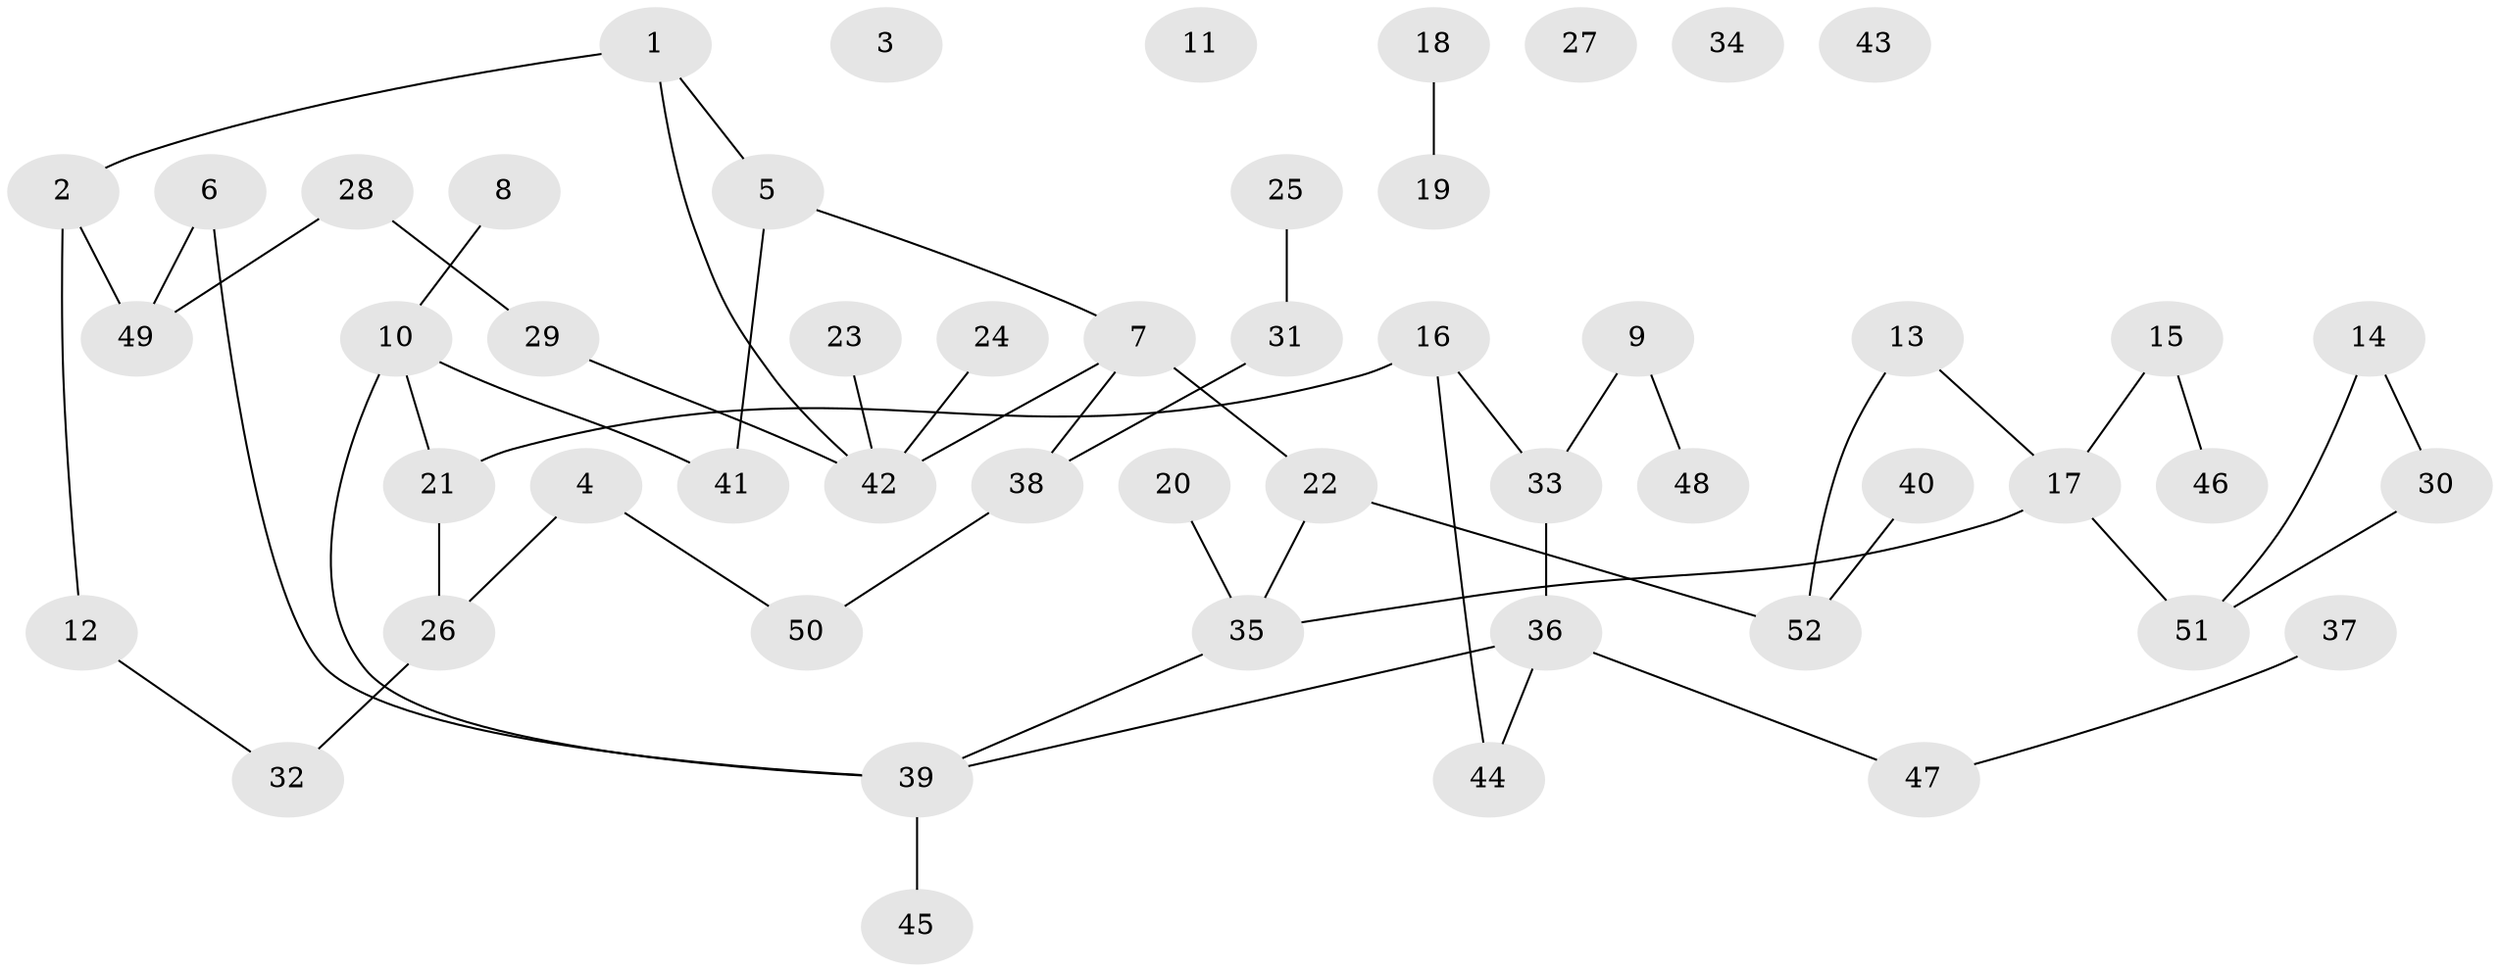 // coarse degree distribution, {4: 0.2692307692307692, 5: 0.038461538461538464, 3: 0.19230769230769232, 2: 0.19230769230769232, 1: 0.3076923076923077}
// Generated by graph-tools (version 1.1) at 2025/35/03/04/25 23:35:55]
// undirected, 52 vertices, 55 edges
graph export_dot {
  node [color=gray90,style=filled];
  1;
  2;
  3;
  4;
  5;
  6;
  7;
  8;
  9;
  10;
  11;
  12;
  13;
  14;
  15;
  16;
  17;
  18;
  19;
  20;
  21;
  22;
  23;
  24;
  25;
  26;
  27;
  28;
  29;
  30;
  31;
  32;
  33;
  34;
  35;
  36;
  37;
  38;
  39;
  40;
  41;
  42;
  43;
  44;
  45;
  46;
  47;
  48;
  49;
  50;
  51;
  52;
  1 -- 2;
  1 -- 5;
  1 -- 42;
  2 -- 12;
  2 -- 49;
  4 -- 26;
  4 -- 50;
  5 -- 7;
  5 -- 41;
  6 -- 39;
  6 -- 49;
  7 -- 22;
  7 -- 38;
  7 -- 42;
  8 -- 10;
  9 -- 33;
  9 -- 48;
  10 -- 21;
  10 -- 39;
  10 -- 41;
  12 -- 32;
  13 -- 17;
  13 -- 52;
  14 -- 30;
  14 -- 51;
  15 -- 17;
  15 -- 46;
  16 -- 21;
  16 -- 33;
  16 -- 44;
  17 -- 35;
  17 -- 51;
  18 -- 19;
  20 -- 35;
  21 -- 26;
  22 -- 35;
  22 -- 52;
  23 -- 42;
  24 -- 42;
  25 -- 31;
  26 -- 32;
  28 -- 29;
  28 -- 49;
  29 -- 42;
  30 -- 51;
  31 -- 38;
  33 -- 36;
  35 -- 39;
  36 -- 39;
  36 -- 44;
  36 -- 47;
  37 -- 47;
  38 -- 50;
  39 -- 45;
  40 -- 52;
}
